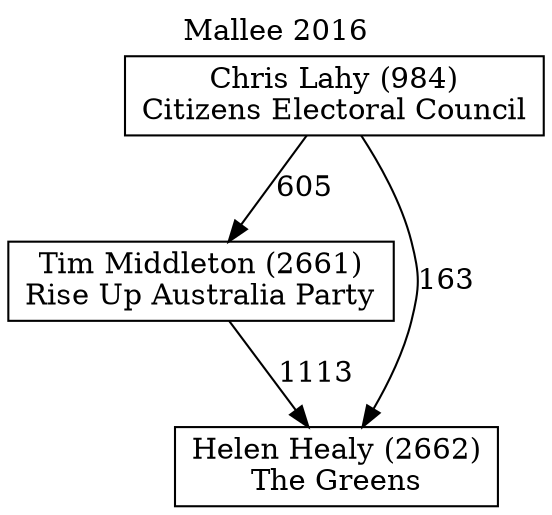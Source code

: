 // House preference flow
digraph "Helen Healy (2662)_Mallee_2016" {
	graph [label="Mallee 2016" labelloc=t mclimit=10]
	node [shape=box]
	"Tim Middleton (2661)" [label="Tim Middleton (2661)
Rise Up Australia Party"]
	"Helen Healy (2662)" [label="Helen Healy (2662)
The Greens"]
	"Chris Lahy (984)" [label="Chris Lahy (984)
Citizens Electoral Council"]
	"Chris Lahy (984)" -> "Tim Middleton (2661)" [label=605]
	"Tim Middleton (2661)" -> "Helen Healy (2662)" [label=1113]
	"Chris Lahy (984)" -> "Helen Healy (2662)" [label=163]
}
